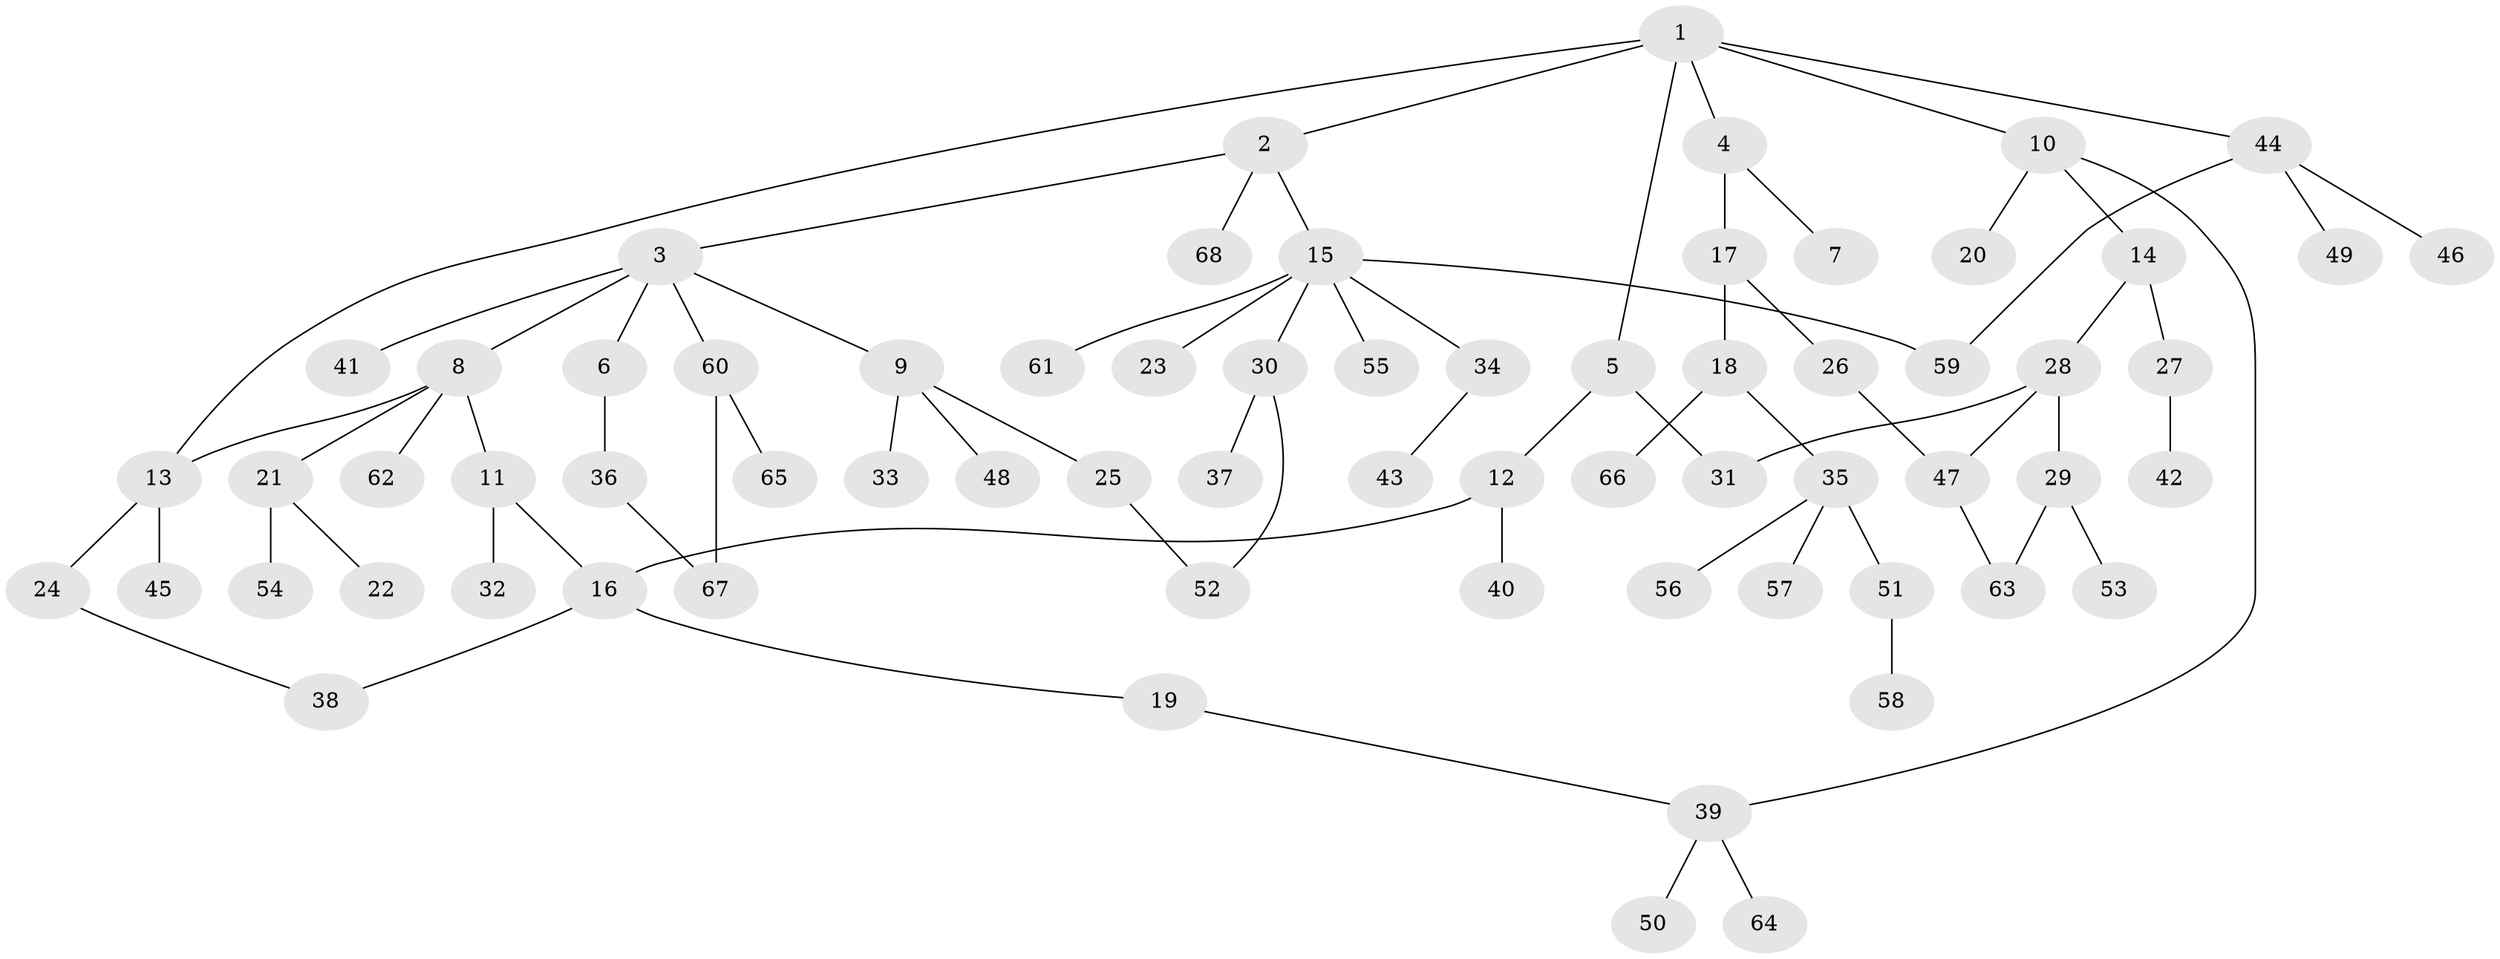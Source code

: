 // Generated by graph-tools (version 1.1) at 2025/10/02/27/25 16:10:51]
// undirected, 68 vertices, 77 edges
graph export_dot {
graph [start="1"]
  node [color=gray90,style=filled];
  1;
  2;
  3;
  4;
  5;
  6;
  7;
  8;
  9;
  10;
  11;
  12;
  13;
  14;
  15;
  16;
  17;
  18;
  19;
  20;
  21;
  22;
  23;
  24;
  25;
  26;
  27;
  28;
  29;
  30;
  31;
  32;
  33;
  34;
  35;
  36;
  37;
  38;
  39;
  40;
  41;
  42;
  43;
  44;
  45;
  46;
  47;
  48;
  49;
  50;
  51;
  52;
  53;
  54;
  55;
  56;
  57;
  58;
  59;
  60;
  61;
  62;
  63;
  64;
  65;
  66;
  67;
  68;
  1 -- 2;
  1 -- 4;
  1 -- 5;
  1 -- 10;
  1 -- 13;
  1 -- 44;
  2 -- 3;
  2 -- 15;
  2 -- 68;
  3 -- 6;
  3 -- 8;
  3 -- 9;
  3 -- 41;
  3 -- 60;
  4 -- 7;
  4 -- 17;
  5 -- 12;
  5 -- 31;
  6 -- 36;
  8 -- 11;
  8 -- 21;
  8 -- 62;
  8 -- 13;
  9 -- 25;
  9 -- 33;
  9 -- 48;
  10 -- 14;
  10 -- 20;
  10 -- 39;
  11 -- 32;
  11 -- 16;
  12 -- 16;
  12 -- 40;
  13 -- 24;
  13 -- 45;
  14 -- 27;
  14 -- 28;
  15 -- 23;
  15 -- 30;
  15 -- 34;
  15 -- 55;
  15 -- 59;
  15 -- 61;
  16 -- 19;
  16 -- 38;
  17 -- 18;
  17 -- 26;
  18 -- 35;
  18 -- 66;
  19 -- 39;
  21 -- 22;
  21 -- 54;
  24 -- 38;
  25 -- 52;
  26 -- 47;
  27 -- 42;
  28 -- 29;
  28 -- 31;
  28 -- 47;
  29 -- 53;
  29 -- 63;
  30 -- 37;
  30 -- 52;
  34 -- 43;
  35 -- 51;
  35 -- 56;
  35 -- 57;
  36 -- 67;
  39 -- 50;
  39 -- 64;
  44 -- 46;
  44 -- 49;
  44 -- 59;
  47 -- 63;
  51 -- 58;
  60 -- 65;
  60 -- 67;
}

